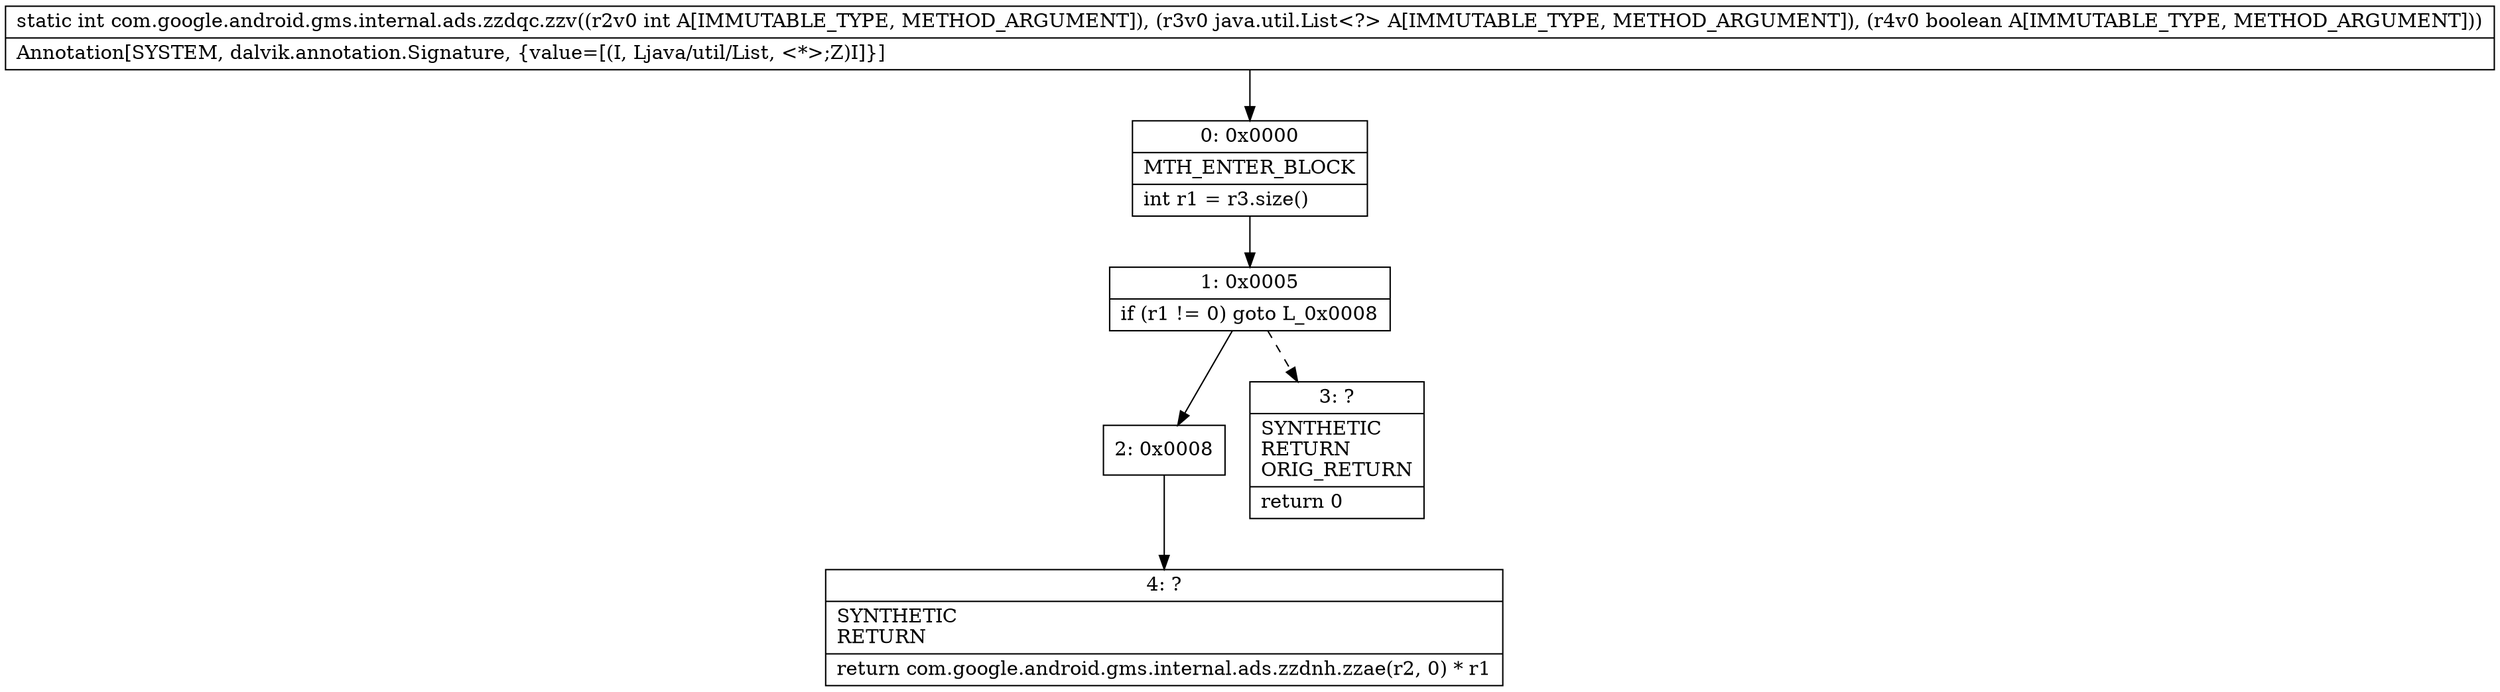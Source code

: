 digraph "CFG forcom.google.android.gms.internal.ads.zzdqc.zzv(ILjava\/util\/List;Z)I" {
Node_0 [shape=record,label="{0\:\ 0x0000|MTH_ENTER_BLOCK\l|int r1 = r3.size()\l}"];
Node_1 [shape=record,label="{1\:\ 0x0005|if (r1 != 0) goto L_0x0008\l}"];
Node_2 [shape=record,label="{2\:\ 0x0008}"];
Node_3 [shape=record,label="{3\:\ ?|SYNTHETIC\lRETURN\lORIG_RETURN\l|return 0\l}"];
Node_4 [shape=record,label="{4\:\ ?|SYNTHETIC\lRETURN\l|return com.google.android.gms.internal.ads.zzdnh.zzae(r2, 0) * r1\l}"];
MethodNode[shape=record,label="{static int com.google.android.gms.internal.ads.zzdqc.zzv((r2v0 int A[IMMUTABLE_TYPE, METHOD_ARGUMENT]), (r3v0 java.util.List\<?\> A[IMMUTABLE_TYPE, METHOD_ARGUMENT]), (r4v0 boolean A[IMMUTABLE_TYPE, METHOD_ARGUMENT]))  | Annotation[SYSTEM, dalvik.annotation.Signature, \{value=[(I, Ljava\/util\/List, \<*\>;Z)I]\}]\l}"];
MethodNode -> Node_0;
Node_0 -> Node_1;
Node_1 -> Node_2;
Node_1 -> Node_3[style=dashed];
Node_2 -> Node_4;
}

